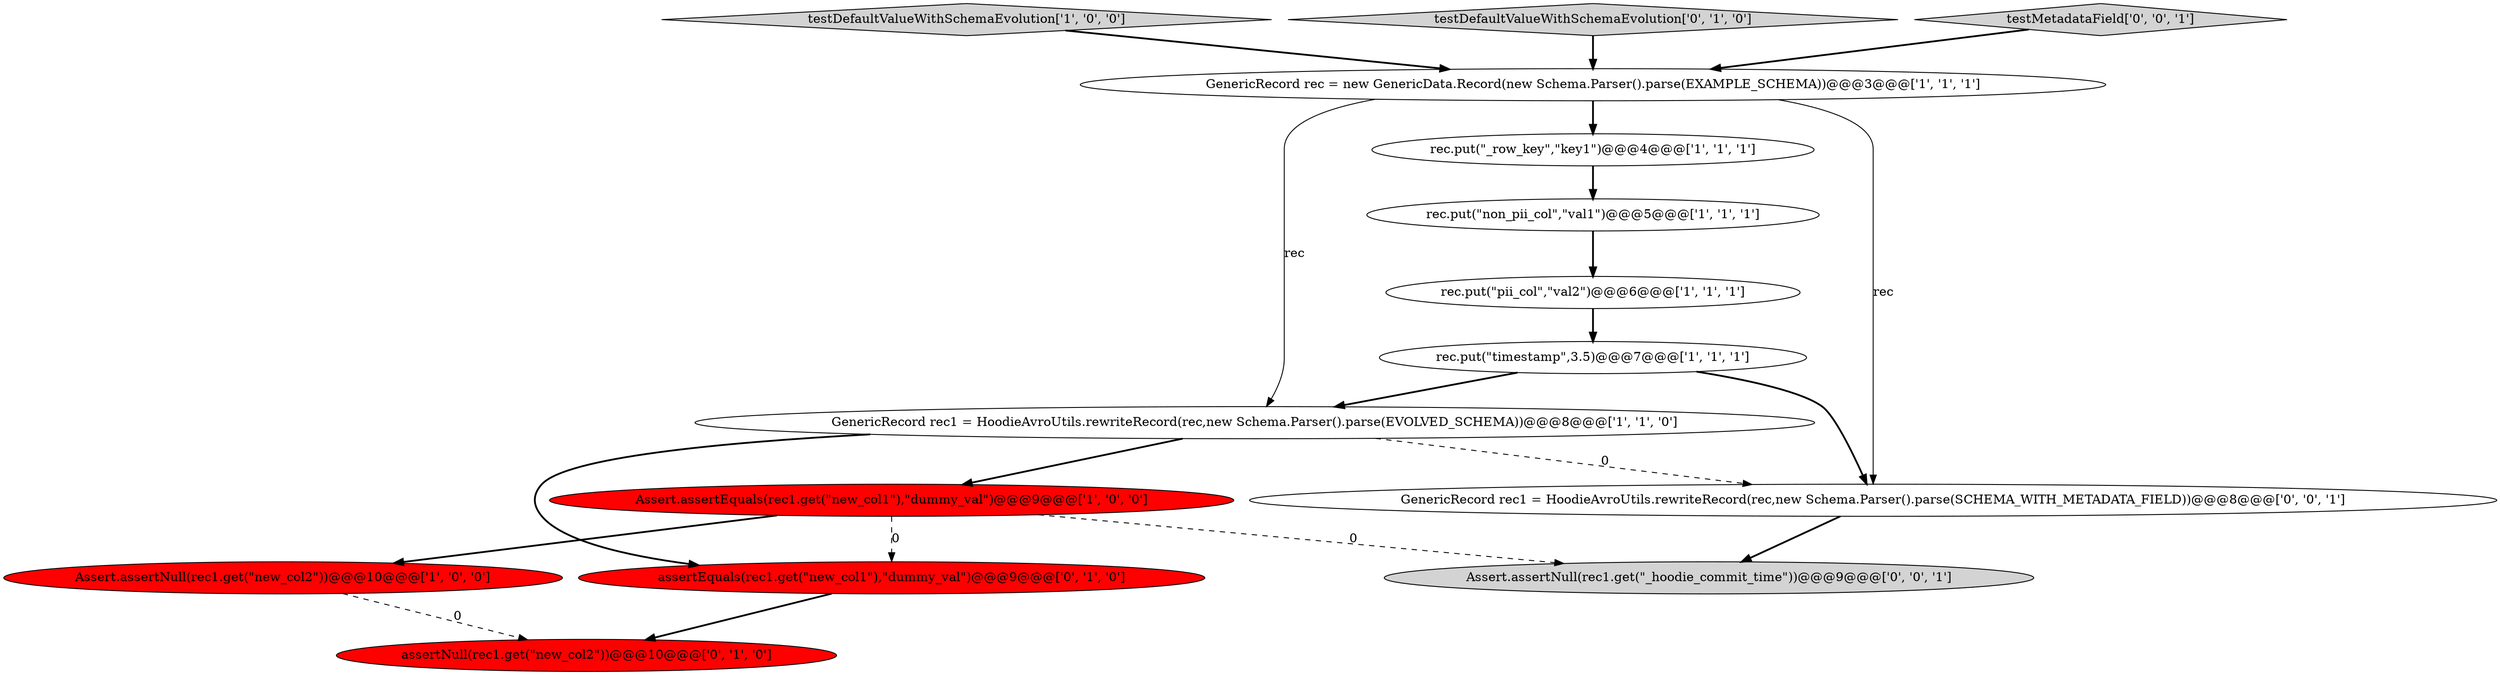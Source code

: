 digraph {
3 [style = filled, label = "Assert.assertNull(rec1.get(\"new_col2\"))@@@10@@@['1', '0', '0']", fillcolor = red, shape = ellipse image = "AAA1AAABBB1BBB"];
0 [style = filled, label = "rec.put(\"_row_key\",\"key1\")@@@4@@@['1', '1', '1']", fillcolor = white, shape = ellipse image = "AAA0AAABBB1BBB"];
4 [style = filled, label = "testDefaultValueWithSchemaEvolution['1', '0', '0']", fillcolor = lightgray, shape = diamond image = "AAA0AAABBB1BBB"];
8 [style = filled, label = "Assert.assertEquals(rec1.get(\"new_col1\"),\"dummy_val\")@@@9@@@['1', '0', '0']", fillcolor = red, shape = ellipse image = "AAA1AAABBB1BBB"];
10 [style = filled, label = "assertEquals(rec1.get(\"new_col1\"),\"dummy_val\")@@@9@@@['0', '1', '0']", fillcolor = red, shape = ellipse image = "AAA1AAABBB2BBB"];
5 [style = filled, label = "rec.put(\"pii_col\",\"val2\")@@@6@@@['1', '1', '1']", fillcolor = white, shape = ellipse image = "AAA0AAABBB1BBB"];
2 [style = filled, label = "rec.put(\"non_pii_col\",\"val1\")@@@5@@@['1', '1', '1']", fillcolor = white, shape = ellipse image = "AAA0AAABBB1BBB"];
9 [style = filled, label = "assertNull(rec1.get(\"new_col2\"))@@@10@@@['0', '1', '0']", fillcolor = red, shape = ellipse image = "AAA1AAABBB2BBB"];
11 [style = filled, label = "testDefaultValueWithSchemaEvolution['0', '1', '0']", fillcolor = lightgray, shape = diamond image = "AAA0AAABBB2BBB"];
7 [style = filled, label = "GenericRecord rec = new GenericData.Record(new Schema.Parser().parse(EXAMPLE_SCHEMA))@@@3@@@['1', '1', '1']", fillcolor = white, shape = ellipse image = "AAA0AAABBB1BBB"];
13 [style = filled, label = "Assert.assertNull(rec1.get(\"_hoodie_commit_time\"))@@@9@@@['0', '0', '1']", fillcolor = lightgray, shape = ellipse image = "AAA0AAABBB3BBB"];
14 [style = filled, label = "testMetadataField['0', '0', '1']", fillcolor = lightgray, shape = diamond image = "AAA0AAABBB3BBB"];
6 [style = filled, label = "GenericRecord rec1 = HoodieAvroUtils.rewriteRecord(rec,new Schema.Parser().parse(EVOLVED_SCHEMA))@@@8@@@['1', '1', '0']", fillcolor = white, shape = ellipse image = "AAA0AAABBB1BBB"];
12 [style = filled, label = "GenericRecord rec1 = HoodieAvroUtils.rewriteRecord(rec,new Schema.Parser().parse(SCHEMA_WITH_METADATA_FIELD))@@@8@@@['0', '0', '1']", fillcolor = white, shape = ellipse image = "AAA0AAABBB3BBB"];
1 [style = filled, label = "rec.put(\"timestamp\",3.5)@@@7@@@['1', '1', '1']", fillcolor = white, shape = ellipse image = "AAA0AAABBB1BBB"];
8->13 [style = dashed, label="0"];
12->13 [style = bold, label=""];
5->1 [style = bold, label=""];
10->9 [style = bold, label=""];
7->0 [style = bold, label=""];
1->6 [style = bold, label=""];
2->5 [style = bold, label=""];
11->7 [style = bold, label=""];
7->12 [style = solid, label="rec"];
8->10 [style = dashed, label="0"];
3->9 [style = dashed, label="0"];
7->6 [style = solid, label="rec"];
6->12 [style = dashed, label="0"];
14->7 [style = bold, label=""];
6->10 [style = bold, label=""];
4->7 [style = bold, label=""];
6->8 [style = bold, label=""];
0->2 [style = bold, label=""];
8->3 [style = bold, label=""];
1->12 [style = bold, label=""];
}
